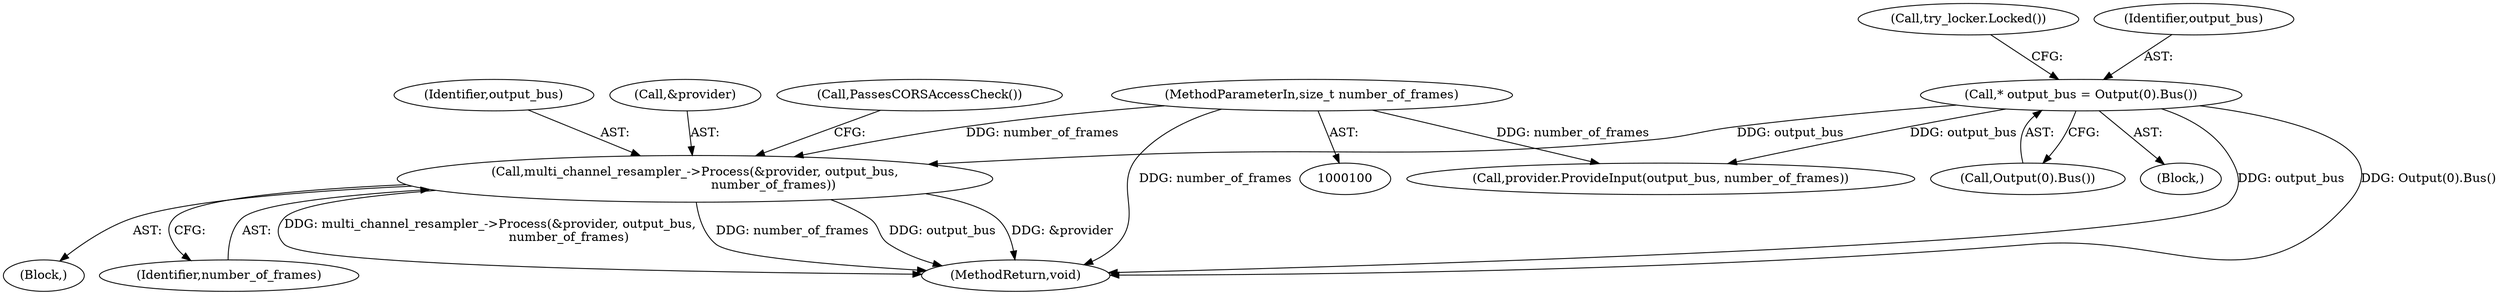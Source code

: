 digraph "0_Chrome_761c75d2d607638ff53c764b4925bcca9be601d8_4@pointer" {
"1000137" [label="(Call,multi_channel_resampler_->Process(&provider, output_bus,\n                                        number_of_frames))"];
"1000104" [label="(Call,* output_bus = Output(0).Bus())"];
"1000101" [label="(MethodParameterIn,size_t number_of_frames)"];
"1000109" [label="(Call,try_locker.Locked())"];
"1000133" [label="(Block,)"];
"1000137" [label="(Call,multi_channel_resampler_->Process(&provider, output_bus,\n                                        number_of_frames))"];
"1000140" [label="(Identifier,output_bus)"];
"1000106" [label="(Call,Output(0).Bus())"];
"1000141" [label="(Identifier,number_of_frames)"];
"1000102" [label="(Block,)"];
"1000105" [label="(Identifier,output_bus)"];
"1000147" [label="(Call,provider.ProvideInput(output_bus, number_of_frames))"];
"1000104" [label="(Call,* output_bus = Output(0).Bus())"];
"1000138" [label="(Call,&provider)"];
"1000174" [label="(MethodReturn,void)"];
"1000152" [label="(Call,PassesCORSAccessCheck())"];
"1000101" [label="(MethodParameterIn,size_t number_of_frames)"];
"1000137" -> "1000133"  [label="AST: "];
"1000137" -> "1000141"  [label="CFG: "];
"1000138" -> "1000137"  [label="AST: "];
"1000140" -> "1000137"  [label="AST: "];
"1000141" -> "1000137"  [label="AST: "];
"1000152" -> "1000137"  [label="CFG: "];
"1000137" -> "1000174"  [label="DDG: number_of_frames"];
"1000137" -> "1000174"  [label="DDG: output_bus"];
"1000137" -> "1000174"  [label="DDG: &provider"];
"1000137" -> "1000174"  [label="DDG: multi_channel_resampler_->Process(&provider, output_bus,\n                                        number_of_frames)"];
"1000104" -> "1000137"  [label="DDG: output_bus"];
"1000101" -> "1000137"  [label="DDG: number_of_frames"];
"1000104" -> "1000102"  [label="AST: "];
"1000104" -> "1000106"  [label="CFG: "];
"1000105" -> "1000104"  [label="AST: "];
"1000106" -> "1000104"  [label="AST: "];
"1000109" -> "1000104"  [label="CFG: "];
"1000104" -> "1000174"  [label="DDG: output_bus"];
"1000104" -> "1000174"  [label="DDG: Output(0).Bus()"];
"1000104" -> "1000147"  [label="DDG: output_bus"];
"1000101" -> "1000100"  [label="AST: "];
"1000101" -> "1000174"  [label="DDG: number_of_frames"];
"1000101" -> "1000147"  [label="DDG: number_of_frames"];
}
